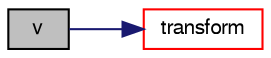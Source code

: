 digraph "v"
{
  bgcolor="transparent";
  edge [fontname="FreeSans",fontsize="10",labelfontname="FreeSans",labelfontsize="10"];
  node [fontname="FreeSans",fontsize="10",shape=record];
  rankdir="LR";
  Node9 [label="v",height=0.2,width=0.4,color="black", fillcolor="grey75", style="filled", fontcolor="black"];
  Node9 -> Node10 [color="midnightblue",fontsize="10",style="solid",fontname="FreeSans"];
  Node10 [label="transform",height=0.2,width=0.4,color="red",URL="$a24634.html#a972cad5e4f03f84eb3a404ea8a8dc5c7",tooltip="Apply rotation matrix to origin. "];
}
